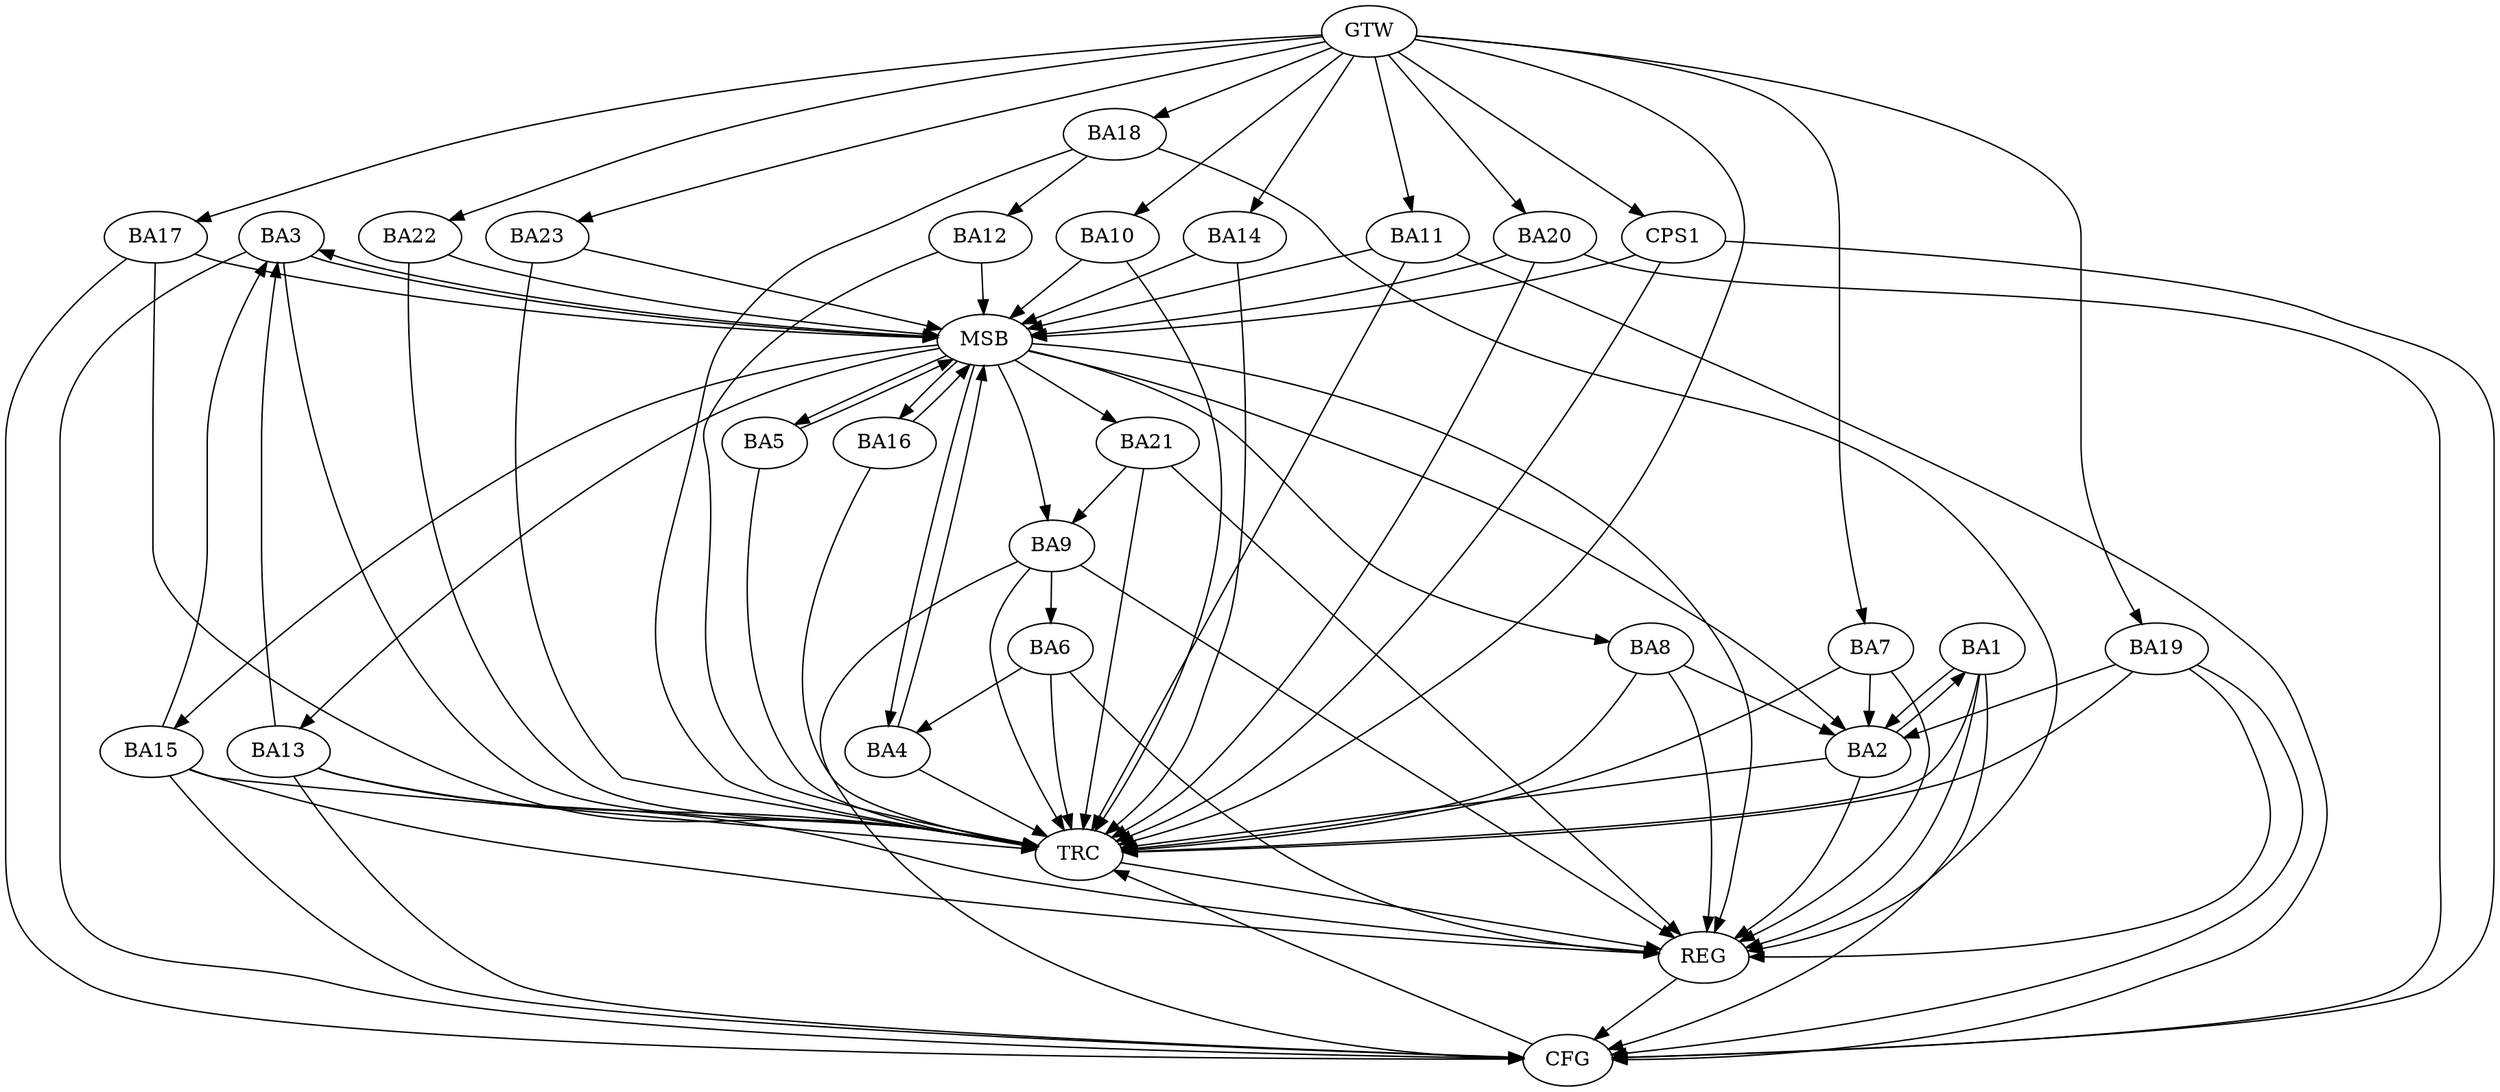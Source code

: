 strict digraph G {
  BA1 [ label="BA1" ];
  BA2 [ label="BA2" ];
  BA3 [ label="BA3" ];
  BA4 [ label="BA4" ];
  BA5 [ label="BA5" ];
  BA6 [ label="BA6" ];
  BA7 [ label="BA7" ];
  BA8 [ label="BA8" ];
  BA9 [ label="BA9" ];
  BA10 [ label="BA10" ];
  BA11 [ label="BA11" ];
  BA12 [ label="BA12" ];
  BA13 [ label="BA13" ];
  BA14 [ label="BA14" ];
  BA15 [ label="BA15" ];
  BA16 [ label="BA16" ];
  BA17 [ label="BA17" ];
  BA18 [ label="BA18" ];
  BA19 [ label="BA19" ];
  BA20 [ label="BA20" ];
  BA21 [ label="BA21" ];
  BA22 [ label="BA22" ];
  BA23 [ label="BA23" ];
  CPS1 [ label="CPS1" ];
  GTW [ label="GTW" ];
  REG [ label="REG" ];
  MSB [ label="MSB" ];
  CFG [ label="CFG" ];
  TRC [ label="TRC" ];
  BA1 -> BA2;
  BA2 -> BA1;
  BA6 -> BA4;
  BA7 -> BA2;
  BA8 -> BA2;
  BA9 -> BA6;
  BA13 -> BA3;
  BA15 -> BA3;
  BA18 -> BA12;
  BA19 -> BA2;
  BA21 -> BA9;
  GTW -> BA7;
  GTW -> BA10;
  GTW -> BA11;
  GTW -> BA14;
  GTW -> BA17;
  GTW -> BA18;
  GTW -> BA19;
  GTW -> BA20;
  GTW -> BA22;
  GTW -> BA23;
  GTW -> CPS1;
  BA1 -> REG;
  BA2 -> REG;
  BA6 -> REG;
  BA7 -> REG;
  BA8 -> REG;
  BA9 -> REG;
  BA13 -> REG;
  BA15 -> REG;
  BA18 -> REG;
  BA19 -> REG;
  BA21 -> REG;
  BA3 -> MSB;
  MSB -> BA2;
  MSB -> REG;
  BA4 -> MSB;
  BA5 -> MSB;
  MSB -> BA4;
  BA10 -> MSB;
  MSB -> BA9;
  BA11 -> MSB;
  BA12 -> MSB;
  MSB -> BA3;
  BA14 -> MSB;
  BA16 -> MSB;
  MSB -> BA15;
  BA17 -> MSB;
  BA20 -> MSB;
  MSB -> BA16;
  BA22 -> MSB;
  BA23 -> MSB;
  CPS1 -> MSB;
  MSB -> BA21;
  MSB -> BA13;
  MSB -> BA5;
  MSB -> BA8;
  BA11 -> CFG;
  BA15 -> CFG;
  BA9 -> CFG;
  CPS1 -> CFG;
  BA1 -> CFG;
  BA20 -> CFG;
  BA19 -> CFG;
  BA13 -> CFG;
  BA17 -> CFG;
  BA3 -> CFG;
  REG -> CFG;
  BA1 -> TRC;
  BA2 -> TRC;
  BA3 -> TRC;
  BA4 -> TRC;
  BA5 -> TRC;
  BA6 -> TRC;
  BA7 -> TRC;
  BA8 -> TRC;
  BA9 -> TRC;
  BA10 -> TRC;
  BA11 -> TRC;
  BA12 -> TRC;
  BA13 -> TRC;
  BA14 -> TRC;
  BA15 -> TRC;
  BA16 -> TRC;
  BA17 -> TRC;
  BA18 -> TRC;
  BA19 -> TRC;
  BA20 -> TRC;
  BA21 -> TRC;
  BA22 -> TRC;
  BA23 -> TRC;
  CPS1 -> TRC;
  GTW -> TRC;
  CFG -> TRC;
  TRC -> REG;
}
